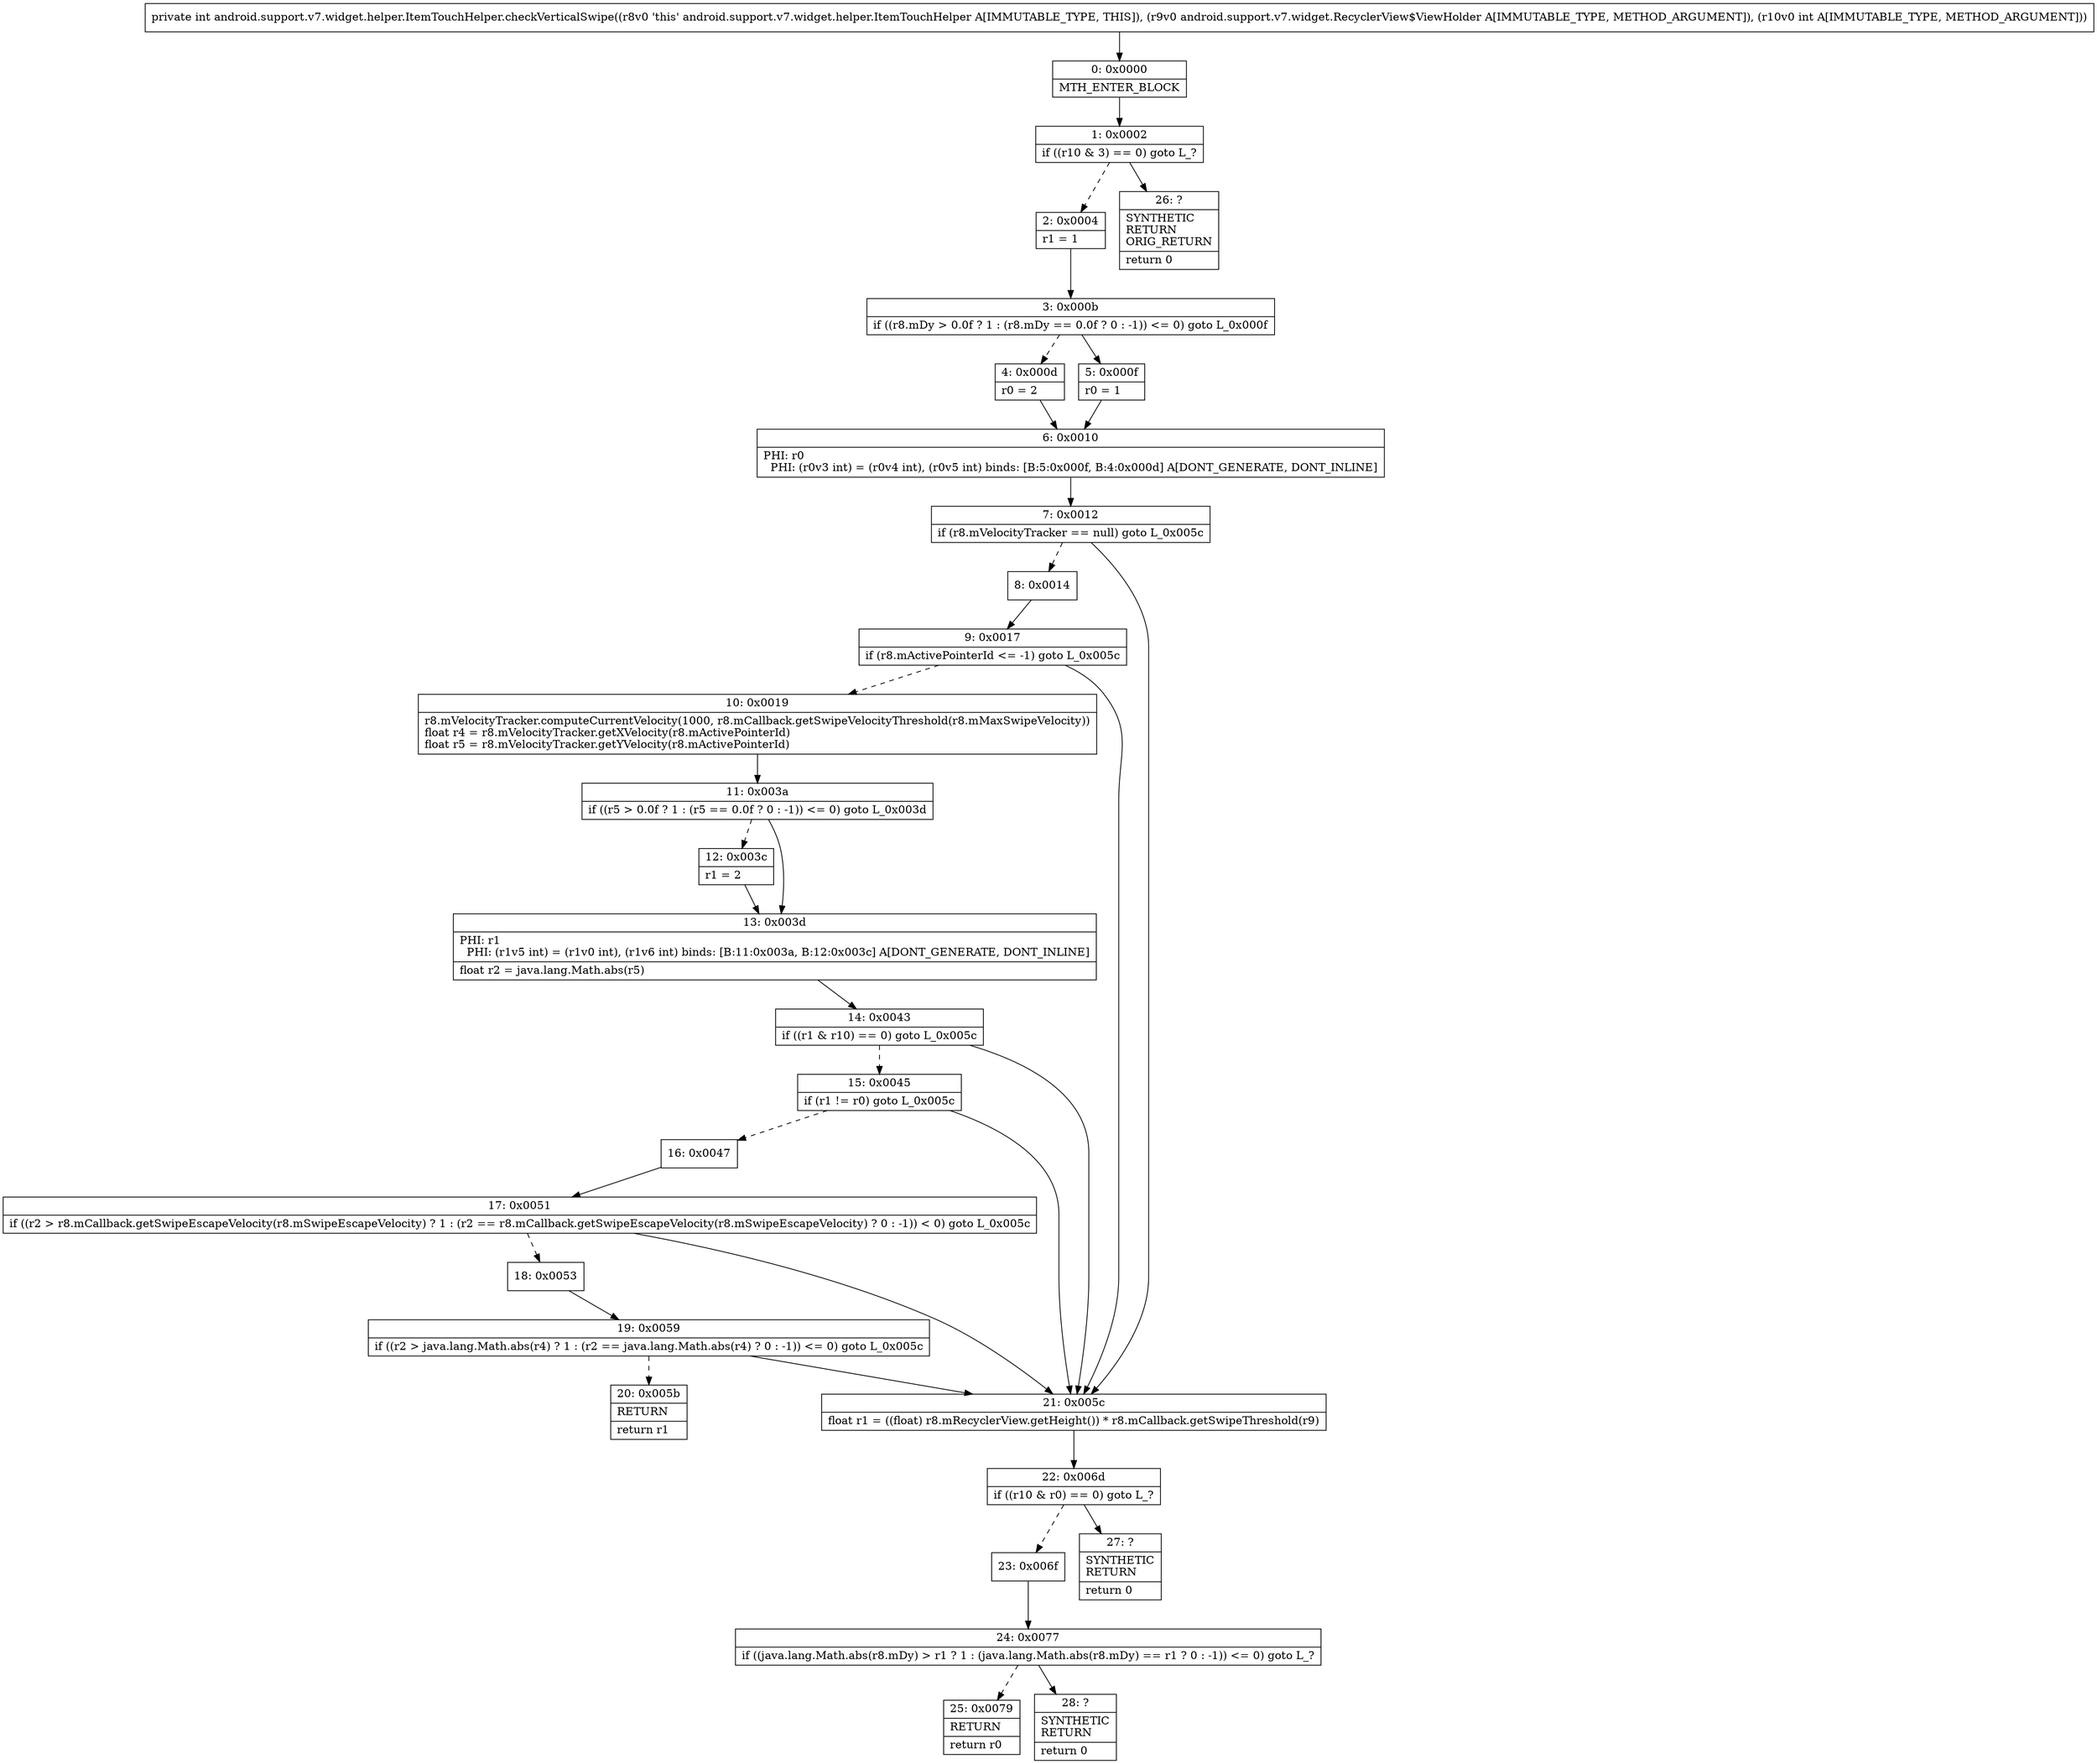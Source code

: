 digraph "CFG forandroid.support.v7.widget.helper.ItemTouchHelper.checkVerticalSwipe(Landroid\/support\/v7\/widget\/RecyclerView$ViewHolder;I)I" {
Node_0 [shape=record,label="{0\:\ 0x0000|MTH_ENTER_BLOCK\l}"];
Node_1 [shape=record,label="{1\:\ 0x0002|if ((r10 & 3) == 0) goto L_?\l}"];
Node_2 [shape=record,label="{2\:\ 0x0004|r1 = 1\l}"];
Node_3 [shape=record,label="{3\:\ 0x000b|if ((r8.mDy \> 0.0f ? 1 : (r8.mDy == 0.0f ? 0 : \-1)) \<= 0) goto L_0x000f\l}"];
Node_4 [shape=record,label="{4\:\ 0x000d|r0 = 2\l}"];
Node_5 [shape=record,label="{5\:\ 0x000f|r0 = 1\l}"];
Node_6 [shape=record,label="{6\:\ 0x0010|PHI: r0 \l  PHI: (r0v3 int) = (r0v4 int), (r0v5 int) binds: [B:5:0x000f, B:4:0x000d] A[DONT_GENERATE, DONT_INLINE]\l}"];
Node_7 [shape=record,label="{7\:\ 0x0012|if (r8.mVelocityTracker == null) goto L_0x005c\l}"];
Node_8 [shape=record,label="{8\:\ 0x0014}"];
Node_9 [shape=record,label="{9\:\ 0x0017|if (r8.mActivePointerId \<= \-1) goto L_0x005c\l}"];
Node_10 [shape=record,label="{10\:\ 0x0019|r8.mVelocityTracker.computeCurrentVelocity(1000, r8.mCallback.getSwipeVelocityThreshold(r8.mMaxSwipeVelocity))\lfloat r4 = r8.mVelocityTracker.getXVelocity(r8.mActivePointerId)\lfloat r5 = r8.mVelocityTracker.getYVelocity(r8.mActivePointerId)\l}"];
Node_11 [shape=record,label="{11\:\ 0x003a|if ((r5 \> 0.0f ? 1 : (r5 == 0.0f ? 0 : \-1)) \<= 0) goto L_0x003d\l}"];
Node_12 [shape=record,label="{12\:\ 0x003c|r1 = 2\l}"];
Node_13 [shape=record,label="{13\:\ 0x003d|PHI: r1 \l  PHI: (r1v5 int) = (r1v0 int), (r1v6 int) binds: [B:11:0x003a, B:12:0x003c] A[DONT_GENERATE, DONT_INLINE]\l|float r2 = java.lang.Math.abs(r5)\l}"];
Node_14 [shape=record,label="{14\:\ 0x0043|if ((r1 & r10) == 0) goto L_0x005c\l}"];
Node_15 [shape=record,label="{15\:\ 0x0045|if (r1 != r0) goto L_0x005c\l}"];
Node_16 [shape=record,label="{16\:\ 0x0047}"];
Node_17 [shape=record,label="{17\:\ 0x0051|if ((r2 \> r8.mCallback.getSwipeEscapeVelocity(r8.mSwipeEscapeVelocity) ? 1 : (r2 == r8.mCallback.getSwipeEscapeVelocity(r8.mSwipeEscapeVelocity) ? 0 : \-1)) \< 0) goto L_0x005c\l}"];
Node_18 [shape=record,label="{18\:\ 0x0053}"];
Node_19 [shape=record,label="{19\:\ 0x0059|if ((r2 \> java.lang.Math.abs(r4) ? 1 : (r2 == java.lang.Math.abs(r4) ? 0 : \-1)) \<= 0) goto L_0x005c\l}"];
Node_20 [shape=record,label="{20\:\ 0x005b|RETURN\l|return r1\l}"];
Node_21 [shape=record,label="{21\:\ 0x005c|float r1 = ((float) r8.mRecyclerView.getHeight()) * r8.mCallback.getSwipeThreshold(r9)\l}"];
Node_22 [shape=record,label="{22\:\ 0x006d|if ((r10 & r0) == 0) goto L_?\l}"];
Node_23 [shape=record,label="{23\:\ 0x006f}"];
Node_24 [shape=record,label="{24\:\ 0x0077|if ((java.lang.Math.abs(r8.mDy) \> r1 ? 1 : (java.lang.Math.abs(r8.mDy) == r1 ? 0 : \-1)) \<= 0) goto L_?\l}"];
Node_25 [shape=record,label="{25\:\ 0x0079|RETURN\l|return r0\l}"];
Node_26 [shape=record,label="{26\:\ ?|SYNTHETIC\lRETURN\lORIG_RETURN\l|return 0\l}"];
Node_27 [shape=record,label="{27\:\ ?|SYNTHETIC\lRETURN\l|return 0\l}"];
Node_28 [shape=record,label="{28\:\ ?|SYNTHETIC\lRETURN\l|return 0\l}"];
MethodNode[shape=record,label="{private int android.support.v7.widget.helper.ItemTouchHelper.checkVerticalSwipe((r8v0 'this' android.support.v7.widget.helper.ItemTouchHelper A[IMMUTABLE_TYPE, THIS]), (r9v0 android.support.v7.widget.RecyclerView$ViewHolder A[IMMUTABLE_TYPE, METHOD_ARGUMENT]), (r10v0 int A[IMMUTABLE_TYPE, METHOD_ARGUMENT])) }"];
MethodNode -> Node_0;
Node_0 -> Node_1;
Node_1 -> Node_2[style=dashed];
Node_1 -> Node_26;
Node_2 -> Node_3;
Node_3 -> Node_4[style=dashed];
Node_3 -> Node_5;
Node_4 -> Node_6;
Node_5 -> Node_6;
Node_6 -> Node_7;
Node_7 -> Node_8[style=dashed];
Node_7 -> Node_21;
Node_8 -> Node_9;
Node_9 -> Node_10[style=dashed];
Node_9 -> Node_21;
Node_10 -> Node_11;
Node_11 -> Node_12[style=dashed];
Node_11 -> Node_13;
Node_12 -> Node_13;
Node_13 -> Node_14;
Node_14 -> Node_15[style=dashed];
Node_14 -> Node_21;
Node_15 -> Node_16[style=dashed];
Node_15 -> Node_21;
Node_16 -> Node_17;
Node_17 -> Node_18[style=dashed];
Node_17 -> Node_21;
Node_18 -> Node_19;
Node_19 -> Node_20[style=dashed];
Node_19 -> Node_21;
Node_21 -> Node_22;
Node_22 -> Node_23[style=dashed];
Node_22 -> Node_27;
Node_23 -> Node_24;
Node_24 -> Node_25[style=dashed];
Node_24 -> Node_28;
}

